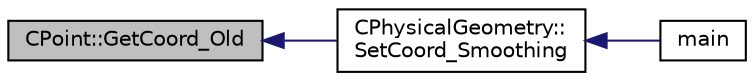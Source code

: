 digraph "CPoint::GetCoord_Old"
{
  edge [fontname="Helvetica",fontsize="10",labelfontname="Helvetica",labelfontsize="10"];
  node [fontname="Helvetica",fontsize="10",shape=record];
  rankdir="LR";
  Node574 [label="CPoint::GetCoord_Old",height=0.2,width=0.4,color="black", fillcolor="grey75", style="filled", fontcolor="black"];
  Node574 -> Node575 [dir="back",color="midnightblue",fontsize="10",style="solid",fontname="Helvetica"];
  Node575 [label="CPhysicalGeometry::\lSetCoord_Smoothing",height=0.2,width=0.4,color="black", fillcolor="white", style="filled",URL="$class_c_physical_geometry.html#a200448dd2d44456d4f758a96f4ef791e",tooltip="Do an implicit smoothing of the grid coordinates. "];
  Node575 -> Node576 [dir="back",color="midnightblue",fontsize="10",style="solid",fontname="Helvetica"];
  Node576 [label="main",height=0.2,width=0.4,color="black", fillcolor="white", style="filled",URL="$_s_u2___m_s_h_8cpp.html#a0ddf1224851353fc92bfbff6f499fa97"];
}

